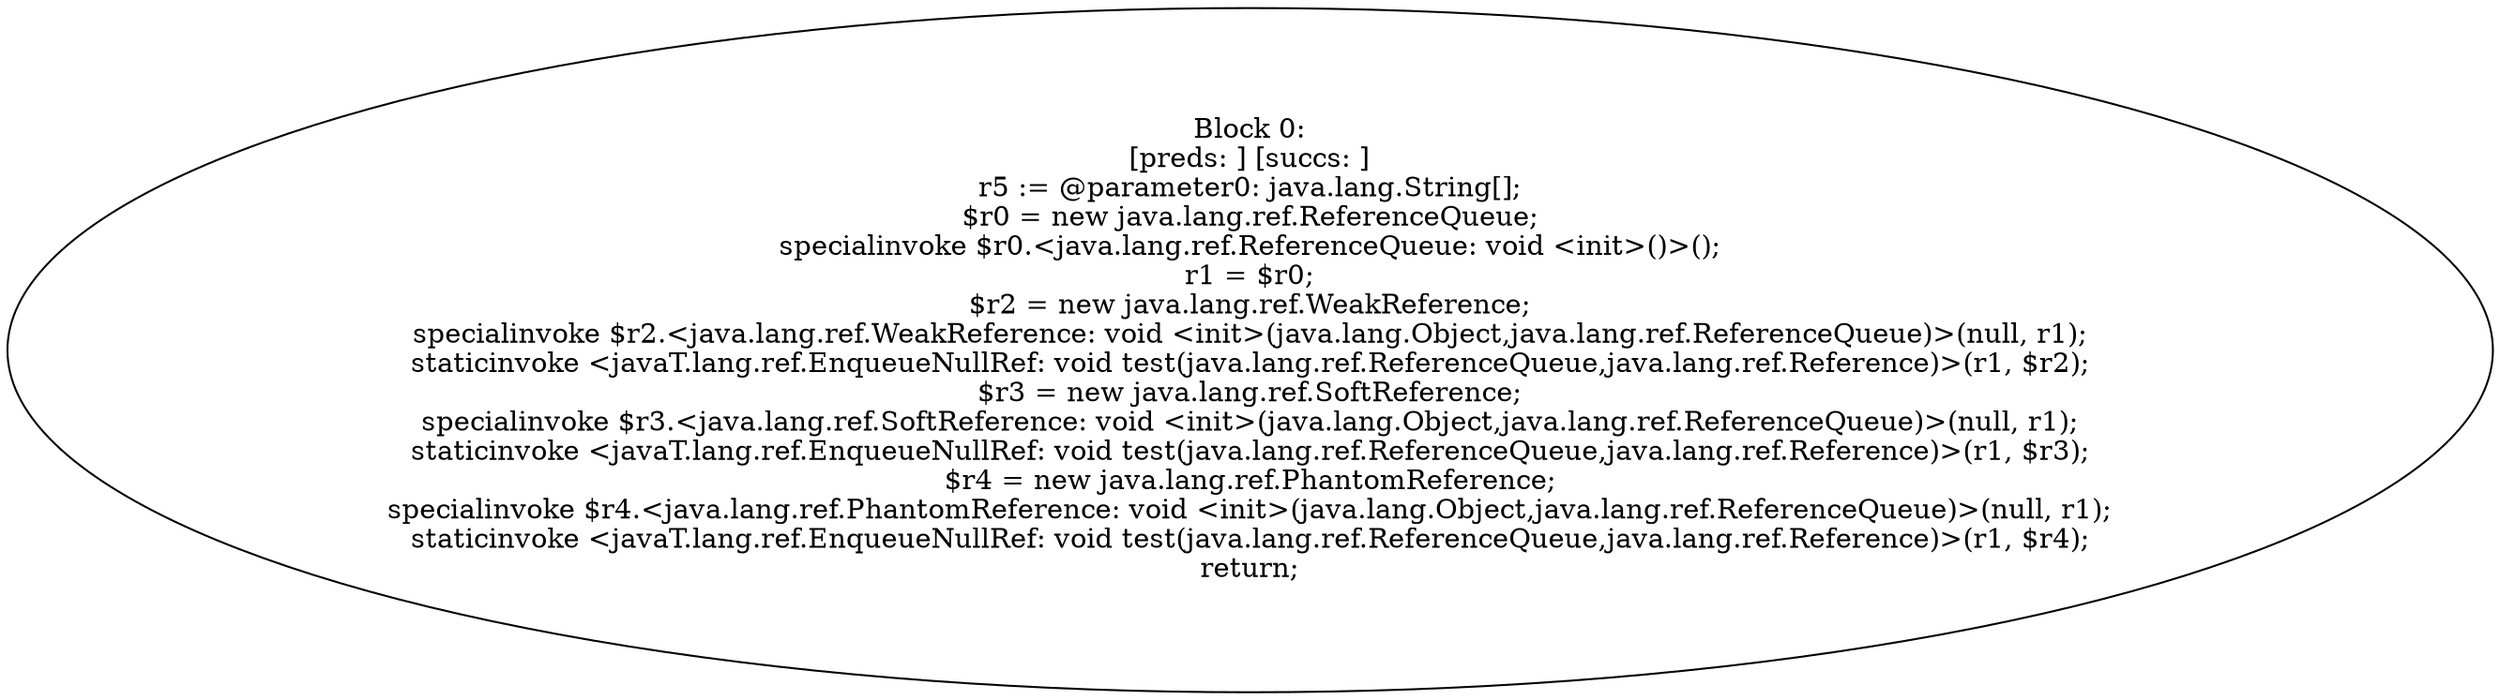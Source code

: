 digraph "unitGraph" {
    "Block 0:
[preds: ] [succs: ]
r5 := @parameter0: java.lang.String[];
$r0 = new java.lang.ref.ReferenceQueue;
specialinvoke $r0.<java.lang.ref.ReferenceQueue: void <init>()>();
r1 = $r0;
$r2 = new java.lang.ref.WeakReference;
specialinvoke $r2.<java.lang.ref.WeakReference: void <init>(java.lang.Object,java.lang.ref.ReferenceQueue)>(null, r1);
staticinvoke <javaT.lang.ref.EnqueueNullRef: void test(java.lang.ref.ReferenceQueue,java.lang.ref.Reference)>(r1, $r2);
$r3 = new java.lang.ref.SoftReference;
specialinvoke $r3.<java.lang.ref.SoftReference: void <init>(java.lang.Object,java.lang.ref.ReferenceQueue)>(null, r1);
staticinvoke <javaT.lang.ref.EnqueueNullRef: void test(java.lang.ref.ReferenceQueue,java.lang.ref.Reference)>(r1, $r3);
$r4 = new java.lang.ref.PhantomReference;
specialinvoke $r4.<java.lang.ref.PhantomReference: void <init>(java.lang.Object,java.lang.ref.ReferenceQueue)>(null, r1);
staticinvoke <javaT.lang.ref.EnqueueNullRef: void test(java.lang.ref.ReferenceQueue,java.lang.ref.Reference)>(r1, $r4);
return;
"
}
